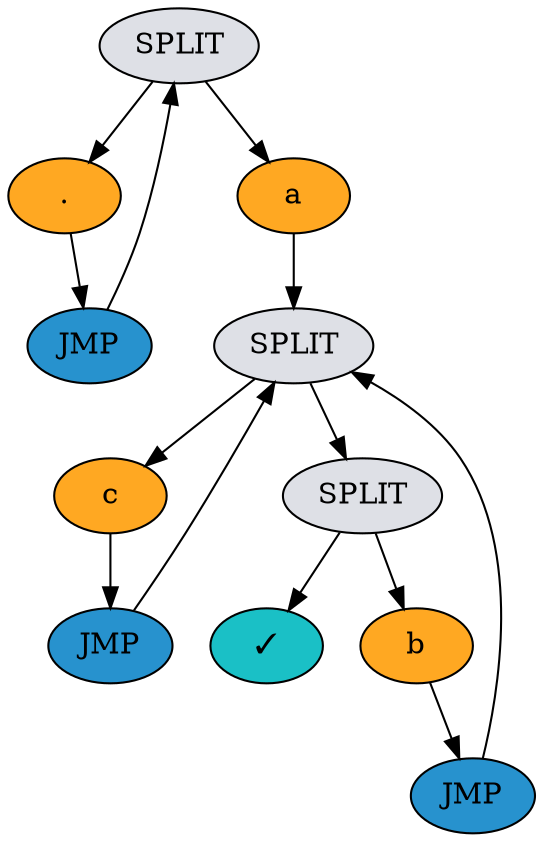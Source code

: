 digraph{
2615202111280 -> 2615202113152
2615202111280 -> 2615202112384
2615202111280 [label="SPLIT" color="black" fillcolor="#dee0e6" style="filled"]
2615202113152 -> 2615202113056
2615202113152 [label ="\." color="black" fillcolor="#ffa822" style="filled"]
2615202113056 -> 2615202111280
2615202113056 [label="JMP" color="black" fillcolor="#2792ce" style="filled"]
2615202112384 -> 2615202113440
2615202112384 [label ="a" color="black" fillcolor="#ffa822" style="filled"]
2615202113440 -> 2615202112144
2615202113440 -> 2615202113344
2615202113440 [label="SPLIT" color="black" fillcolor="#dee0e6" style="filled"]
2615202112144 -> 2615202113008
2615202112144 [label ="c" color="black" fillcolor="#ffa822" style="filled"]
2615202113008 -> 2615202113440
2615202113008 [label="JMP" color="black" fillcolor="#2792ce" style="filled"]
2615202113344 -> 2615196335696
2615202113344 -> 2615202112096
2615202113344 [label="SPLIT" color="black" fillcolor="#dee0e6" style="filled"]
2615196335696 [label="✓" color="black"  fillcolor="#1ac0c6"	style="filled"]
2615202112096 -> 2615202111616
2615202112096 [label ="b" color="black" fillcolor="#ffa822" style="filled"]
2615202111616 -> 2615202113440
2615202111616 [label="JMP" color="black" fillcolor="#2792ce" style="filled"]

}